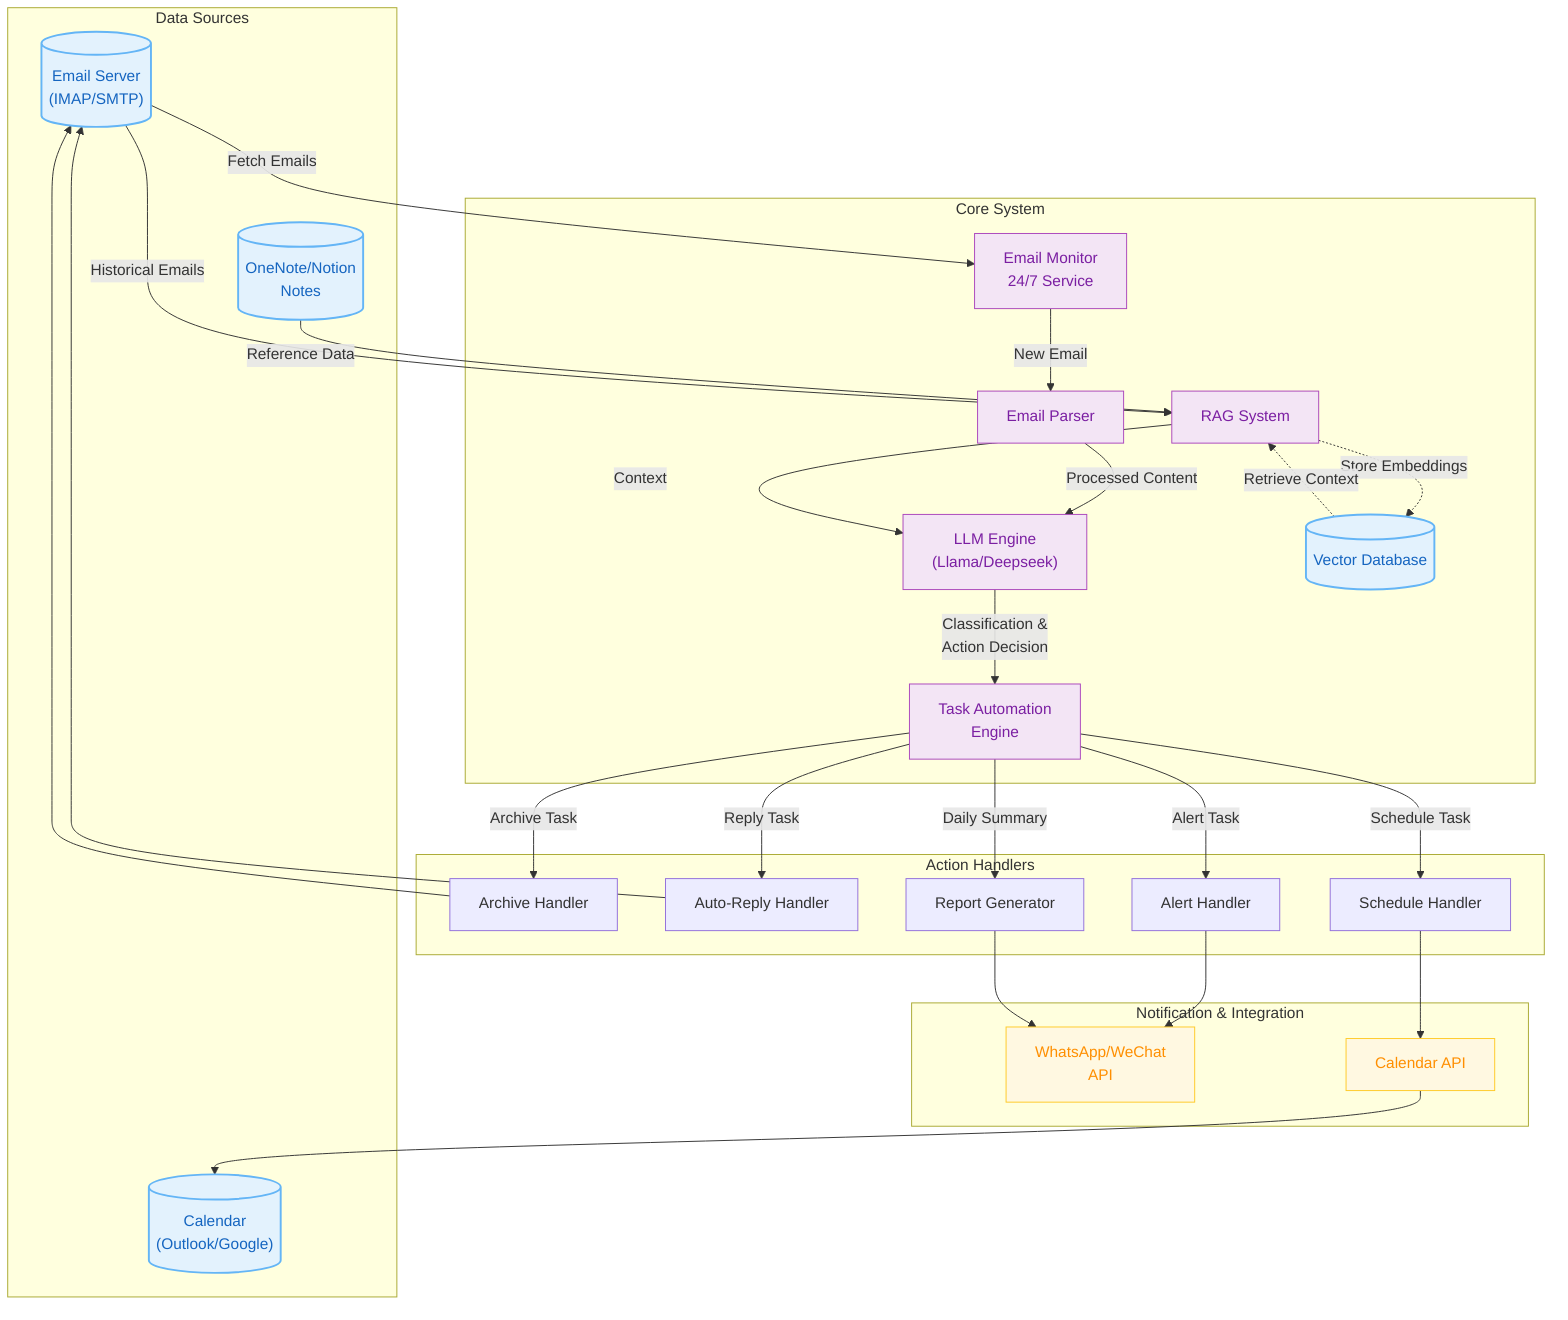 graph TB
    subgraph "Data Sources"
        Email[("Email Server\n(IMAP/SMTP)")]
        Notes[("OneNote/Notion\nNotes")]
        Calendar[("Calendar\n(Outlook/Google)")]
    end

    subgraph "Core System"
        Monitor["Email Monitor\n24/7 Service"]
        Parser["Email Parser"]
        RAG["RAG System"]
        LLM["LLM Engine\n(Llama/Deepseek)"]
        VectorDB[("Vector Database")]
        TaskEngine["Task Automation\nEngine"]
    end

    subgraph "Action Handlers"
        Archive["Archive Handler"]
        Reply["Auto-Reply Handler"]
        Alert["Alert Handler"]
        Schedule["Schedule Handler"]
        Report["Report Generator"]
    end

    subgraph "Notification & Integration"
        MessagingAPI["WhatsApp/WeChat\nAPI"]
        CalendarAPI["Calendar API"]
    end

    %% Data Source Connections
    Email -->|"Fetch Emails"| Monitor
    Notes -->|"Reference Data"| RAG
    Email -->|"Historical Emails"| RAG

    %% Core Processing Flow
    Monitor -->|"New Email"| Parser
    Parser -->|"Processed Content"| LLM
    RAG -->|"Context"| LLM
    RAG -.->|"Store Embeddings"| VectorDB
    VectorDB -.->|"Retrieve Context"| RAG

    %% Task Engine Control
    LLM -->|"Classification &\nAction Decision"| TaskEngine
    TaskEngine -->|"Archive Task"| Archive
    TaskEngine -->|"Reply Task"| Reply
    TaskEngine -->|"Alert Task"| Alert
    TaskEngine -->|"Schedule Task"| Schedule
    TaskEngine -->|"Daily Summary"| Report

    %% External Integration
    Reply --> Email
    Archive --> Email
    Alert --> MessagingAPI
    Schedule --> CalendarAPI
    CalendarAPI --> Calendar
    Report --> MessagingAPI

    %% Styling
    classDef database fill:#f5f5f5,stroke:#333,stroke-width:2px
    classDef process fill:#e1f5fe,stroke:#333,stroke-width:1px
    classDef api fill:#fff3e0,stroke:#333,stroke-width:1px
    
    class Email,Notes,Calendar,VectorDB database
    class Monitor,Parser,RAG,LLM,TaskEngine process
    class MessagingAPI,CalendarAPI api


    classDef database fill:#e3f2fd,stroke:#64b5f6,stroke-width:2px
    classDef process fill:#f3e5f5,stroke:#ab47bc,stroke-width:1px
    classDef api fill:#fff8e1,stroke:#ffca28,stroke-width:1px

    classDef database fill:#e3f2fd,stroke:#64b5f6,stroke-width:2px,color:#1565c0
    classDef process fill:#f3e5f5,stroke:#ab47bc,stroke-width:1px,color:#7b1fa2
    classDef api fill:#fff8e1,stroke:#ffca28,stroke-width:1px,color:#ff8f00